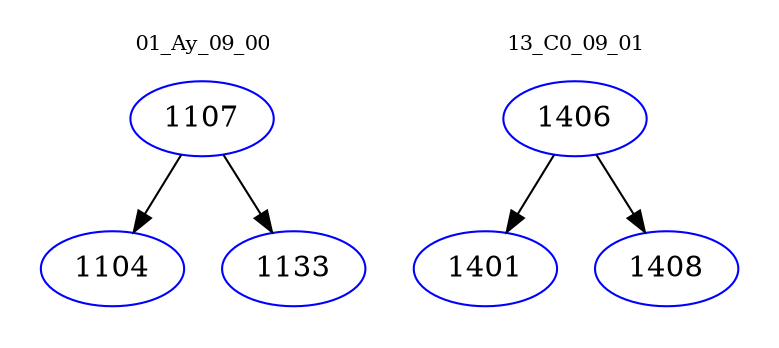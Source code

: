 digraph{
subgraph cluster_0 {
color = white
label = "01_Ay_09_00";
fontsize=10;
T0_1107 [label="1107", color="blue"]
T0_1107 -> T0_1104 [color="black"]
T0_1104 [label="1104", color="blue"]
T0_1107 -> T0_1133 [color="black"]
T0_1133 [label="1133", color="blue"]
}
subgraph cluster_1 {
color = white
label = "13_C0_09_01";
fontsize=10;
T1_1406 [label="1406", color="blue"]
T1_1406 -> T1_1401 [color="black"]
T1_1401 [label="1401", color="blue"]
T1_1406 -> T1_1408 [color="black"]
T1_1408 [label="1408", color="blue"]
}
}
